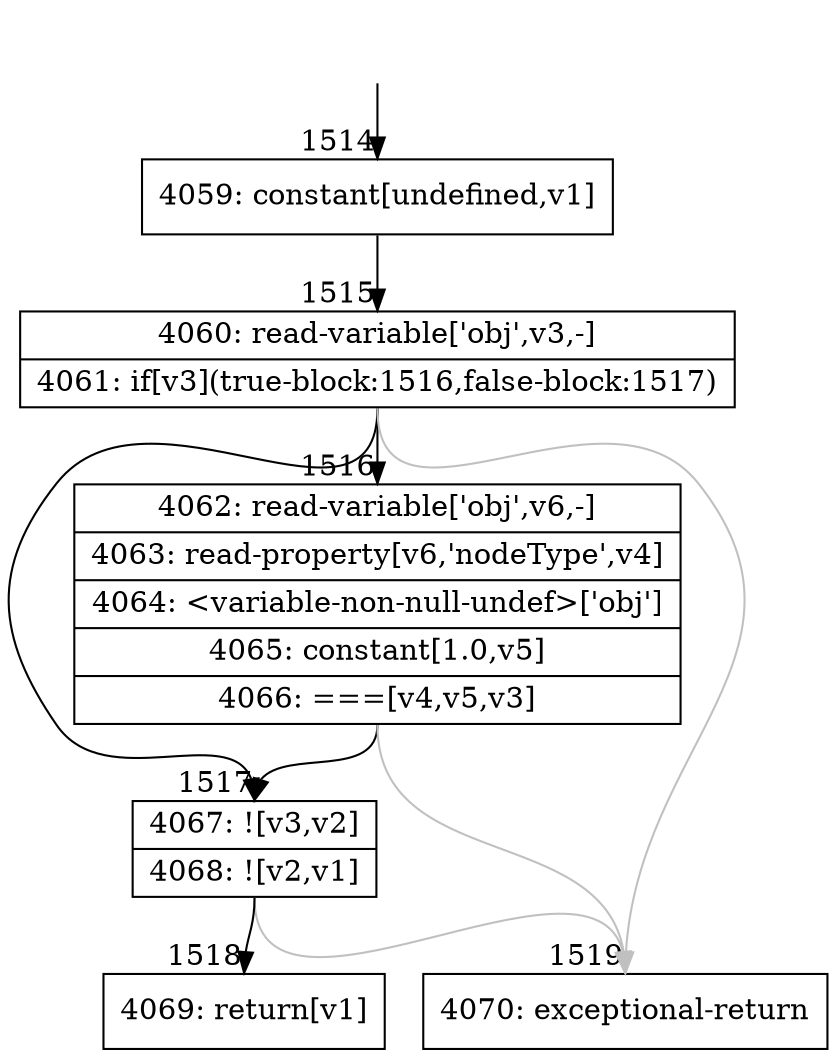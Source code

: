 digraph {
rankdir="TD"
BB_entry121[shape=none,label=""];
BB_entry121 -> BB1514 [tailport=s, headport=n, headlabel="    1514"]
BB1514 [shape=record label="{4059: constant[undefined,v1]}" ] 
BB1514 -> BB1515 [tailport=s, headport=n, headlabel="      1515"]
BB1515 [shape=record label="{4060: read-variable['obj',v3,-]|4061: if[v3](true-block:1516,false-block:1517)}" ] 
BB1515 -> BB1517 [tailport=s, headport=n, headlabel="      1517"]
BB1515 -> BB1516 [tailport=s, headport=n, headlabel="      1516"]
BB1515 -> BB1519 [tailport=s, headport=n, color=gray, headlabel="      1519"]
BB1516 [shape=record label="{4062: read-variable['obj',v6,-]|4063: read-property[v6,'nodeType',v4]|4064: \<variable-non-null-undef\>['obj']|4065: constant[1.0,v5]|4066: ===[v4,v5,v3]}" ] 
BB1516 -> BB1517 [tailport=s, headport=n]
BB1516 -> BB1519 [tailport=s, headport=n, color=gray]
BB1517 [shape=record label="{4067: ![v3,v2]|4068: ![v2,v1]}" ] 
BB1517 -> BB1518 [tailport=s, headport=n, headlabel="      1518"]
BB1517 -> BB1519 [tailport=s, headport=n, color=gray]
BB1518 [shape=record label="{4069: return[v1]}" ] 
BB1519 [shape=record label="{4070: exceptional-return}" ] 
//#$~ 1202
}
